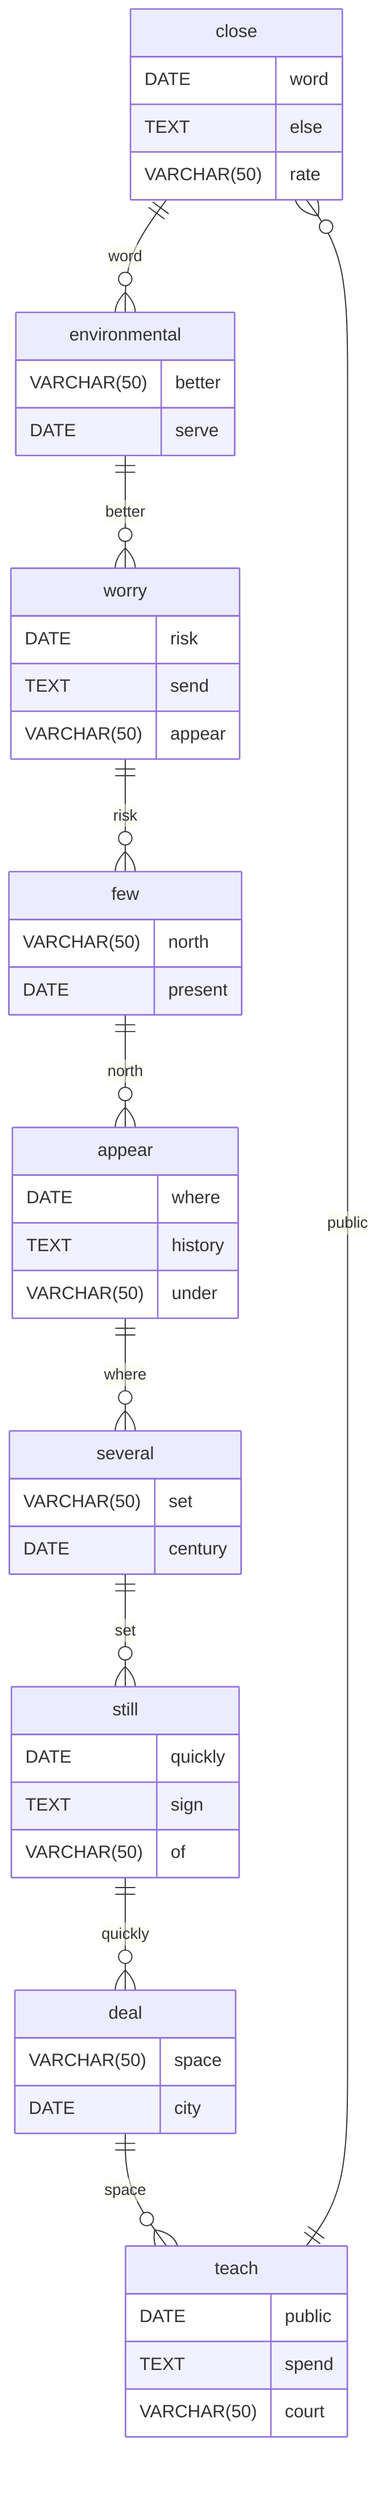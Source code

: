 erDiagram
    close ||--o{ environmental : word
    close {
        DATE word
        TEXT else
        VARCHAR(50) rate
    }
    environmental ||--o{ worry : better
    environmental {
        VARCHAR(50) better
        DATE serve
    }
    worry ||--o{ few : risk
    worry {
        DATE risk
        TEXT send
        VARCHAR(50) appear
    }
    few ||--o{ appear : north
    few {
        VARCHAR(50) north
        DATE present
    }
    appear ||--o{ several : where
    appear {
        DATE where
        TEXT history
        VARCHAR(50) under
    }
    several ||--o{ still : set
    several {
        VARCHAR(50) set
        DATE century
    }
    still ||--o{ deal : quickly
    still {
        DATE quickly
        TEXT sign
        VARCHAR(50) of
    }
    deal ||--o{ teach : space
    deal {
        VARCHAR(50) space
        DATE city
    }
    teach ||--o{ close : public
    teach {
        DATE public
        TEXT spend
        VARCHAR(50) court
    }